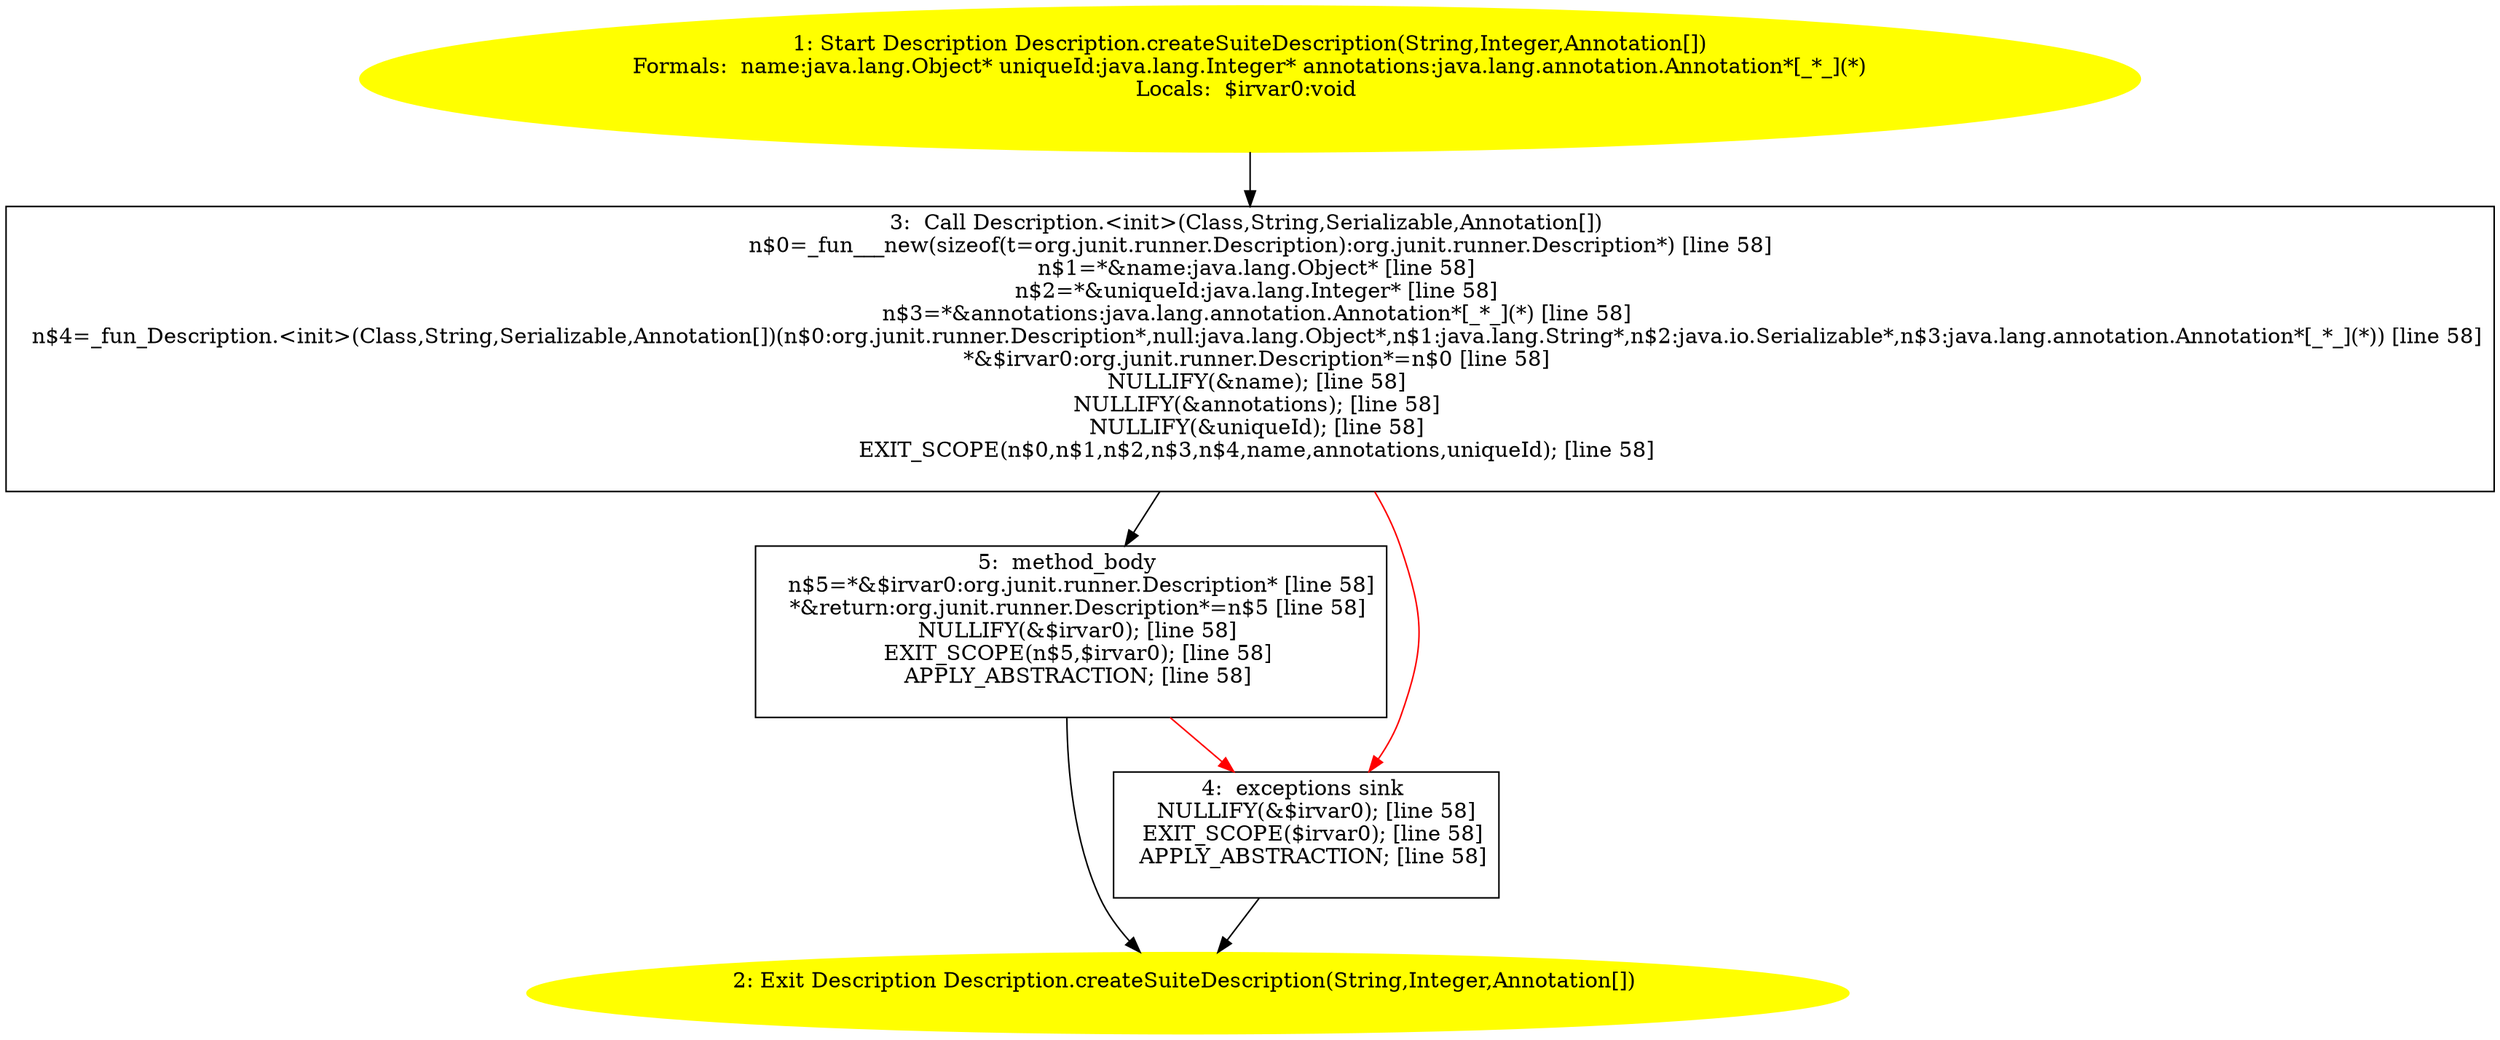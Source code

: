 /* @generated */
digraph cfg {
"org.junit.runner.Description.createSuiteDescription(java.lang.String,java.lang.Integer,java.lang.ann.affb56b47ca4afa73fd86f3088f02da9_1" [label="1: Start Description Description.createSuiteDescription(String,Integer,Annotation[])\nFormals:  name:java.lang.Object* uniqueId:java.lang.Integer* annotations:java.lang.annotation.Annotation*[_*_](*)\nLocals:  $irvar0:void \n  " color=yellow style=filled]
	

	 "org.junit.runner.Description.createSuiteDescription(java.lang.String,java.lang.Integer,java.lang.ann.affb56b47ca4afa73fd86f3088f02da9_1" -> "org.junit.runner.Description.createSuiteDescription(java.lang.String,java.lang.Integer,java.lang.ann.affb56b47ca4afa73fd86f3088f02da9_3" ;
"org.junit.runner.Description.createSuiteDescription(java.lang.String,java.lang.Integer,java.lang.ann.affb56b47ca4afa73fd86f3088f02da9_2" [label="2: Exit Description Description.createSuiteDescription(String,Integer,Annotation[]) \n  " color=yellow style=filled]
	

"org.junit.runner.Description.createSuiteDescription(java.lang.String,java.lang.Integer,java.lang.ann.affb56b47ca4afa73fd86f3088f02da9_3" [label="3:  Call Description.<init>(Class,String,Serializable,Annotation[]) \n   n$0=_fun___new(sizeof(t=org.junit.runner.Description):org.junit.runner.Description*) [line 58]\n  n$1=*&name:java.lang.Object* [line 58]\n  n$2=*&uniqueId:java.lang.Integer* [line 58]\n  n$3=*&annotations:java.lang.annotation.Annotation*[_*_](*) [line 58]\n  n$4=_fun_Description.<init>(Class,String,Serializable,Annotation[])(n$0:org.junit.runner.Description*,null:java.lang.Object*,n$1:java.lang.String*,n$2:java.io.Serializable*,n$3:java.lang.annotation.Annotation*[_*_](*)) [line 58]\n  *&$irvar0:org.junit.runner.Description*=n$0 [line 58]\n  NULLIFY(&name); [line 58]\n  NULLIFY(&annotations); [line 58]\n  NULLIFY(&uniqueId); [line 58]\n  EXIT_SCOPE(n$0,n$1,n$2,n$3,n$4,name,annotations,uniqueId); [line 58]\n " shape="box"]
	

	 "org.junit.runner.Description.createSuiteDescription(java.lang.String,java.lang.Integer,java.lang.ann.affb56b47ca4afa73fd86f3088f02da9_3" -> "org.junit.runner.Description.createSuiteDescription(java.lang.String,java.lang.Integer,java.lang.ann.affb56b47ca4afa73fd86f3088f02da9_5" ;
	 "org.junit.runner.Description.createSuiteDescription(java.lang.String,java.lang.Integer,java.lang.ann.affb56b47ca4afa73fd86f3088f02da9_3" -> "org.junit.runner.Description.createSuiteDescription(java.lang.String,java.lang.Integer,java.lang.ann.affb56b47ca4afa73fd86f3088f02da9_4" [color="red" ];
"org.junit.runner.Description.createSuiteDescription(java.lang.String,java.lang.Integer,java.lang.ann.affb56b47ca4afa73fd86f3088f02da9_4" [label="4:  exceptions sink \n   NULLIFY(&$irvar0); [line 58]\n  EXIT_SCOPE($irvar0); [line 58]\n  APPLY_ABSTRACTION; [line 58]\n " shape="box"]
	

	 "org.junit.runner.Description.createSuiteDescription(java.lang.String,java.lang.Integer,java.lang.ann.affb56b47ca4afa73fd86f3088f02da9_4" -> "org.junit.runner.Description.createSuiteDescription(java.lang.String,java.lang.Integer,java.lang.ann.affb56b47ca4afa73fd86f3088f02da9_2" ;
"org.junit.runner.Description.createSuiteDescription(java.lang.String,java.lang.Integer,java.lang.ann.affb56b47ca4afa73fd86f3088f02da9_5" [label="5:  method_body \n   n$5=*&$irvar0:org.junit.runner.Description* [line 58]\n  *&return:org.junit.runner.Description*=n$5 [line 58]\n  NULLIFY(&$irvar0); [line 58]\n  EXIT_SCOPE(n$5,$irvar0); [line 58]\n  APPLY_ABSTRACTION; [line 58]\n " shape="box"]
	

	 "org.junit.runner.Description.createSuiteDescription(java.lang.String,java.lang.Integer,java.lang.ann.affb56b47ca4afa73fd86f3088f02da9_5" -> "org.junit.runner.Description.createSuiteDescription(java.lang.String,java.lang.Integer,java.lang.ann.affb56b47ca4afa73fd86f3088f02da9_2" ;
	 "org.junit.runner.Description.createSuiteDescription(java.lang.String,java.lang.Integer,java.lang.ann.affb56b47ca4afa73fd86f3088f02da9_5" -> "org.junit.runner.Description.createSuiteDescription(java.lang.String,java.lang.Integer,java.lang.ann.affb56b47ca4afa73fd86f3088f02da9_4" [color="red" ];
}

